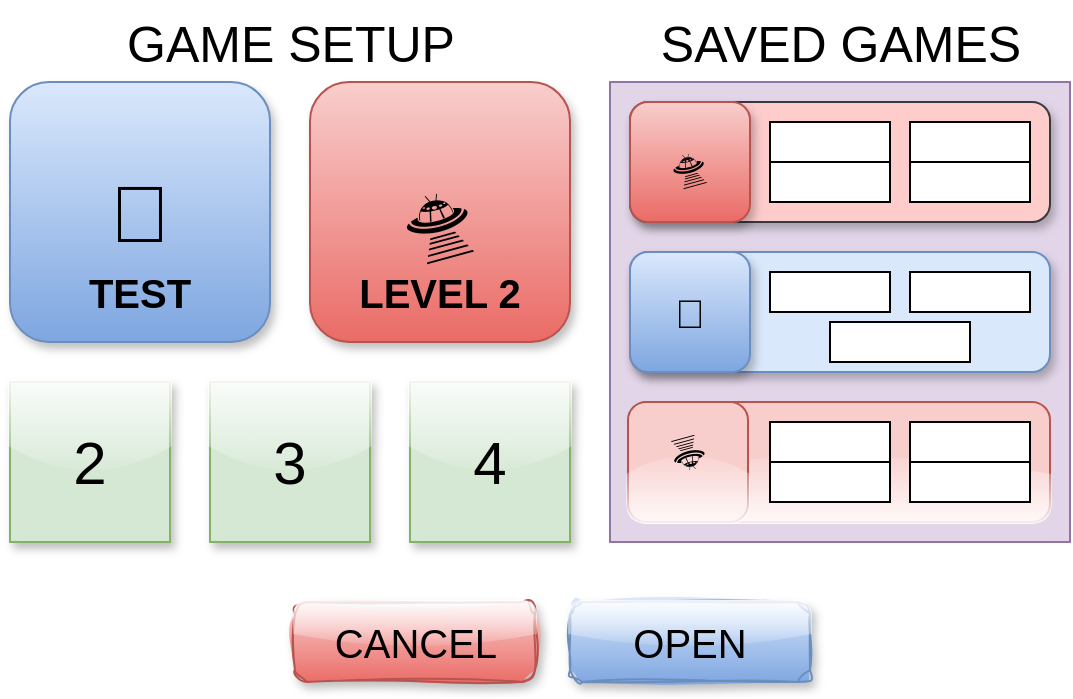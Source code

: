 <mxfile version="27.1.4">
  <diagram name="Page-1" id="g4EeZHsc9aeMXIE13Wvp">
    <mxGraphModel dx="1414" dy="786" grid="1" gridSize="10" guides="1" tooltips="1" connect="1" arrows="1" fold="1" page="1" pageScale="1" pageWidth="850" pageHeight="1100" math="0" shadow="0">
      <root>
        <mxCell id="0" />
        <mxCell id="1" parent="0" />
        <mxCell id="XUGjwPrpyfuRAn53oK7v-1" value="&lt;div&gt;🚀&lt;br&gt;&lt;/div&gt;" style="whiteSpace=wrap;html=1;aspect=fixed;rounded=1;shadow=1;glass=0;fillColor=#dae8fc;gradientColor=#7ea6e0;strokeColor=#6c8ebf;fontSize=40;" vertex="1" parent="1">
          <mxGeometry x="170" y="230" width="130" height="130" as="geometry" />
        </mxCell>
        <mxCell id="XUGjwPrpyfuRAn53oK7v-2" value="🛸" style="whiteSpace=wrap;html=1;aspect=fixed;rounded=1;shadow=1;glass=0;fillColor=#f8cecc;strokeColor=#b85450;gradientColor=#ea6b66;fontSize=40;" vertex="1" parent="1">
          <mxGeometry x="320" y="230" width="130" height="130" as="geometry" />
        </mxCell>
        <mxCell id="XUGjwPrpyfuRAn53oK7v-3" value="2" style="whiteSpace=wrap;html=1;aspect=fixed;shadow=1;glass=1;fontSize=30;fillColor=#d5e8d4;strokeColor=#82b366;" vertex="1" parent="1">
          <mxGeometry x="170" y="380" width="80" height="80" as="geometry" />
        </mxCell>
        <mxCell id="XUGjwPrpyfuRAn53oK7v-6" value="3" style="whiteSpace=wrap;html=1;aspect=fixed;shadow=1;glass=1;fontSize=30;fillColor=#d5e8d4;strokeColor=#82b366;" vertex="1" parent="1">
          <mxGeometry x="270" y="380" width="80" height="80" as="geometry" />
        </mxCell>
        <mxCell id="XUGjwPrpyfuRAn53oK7v-7" value="4" style="whiteSpace=wrap;html=1;aspect=fixed;shadow=1;glass=1;fontSize=30;fillColor=#d5e8d4;strokeColor=#82b366;" vertex="1" parent="1">
          <mxGeometry x="370" y="380" width="80" height="80" as="geometry" />
        </mxCell>
        <mxCell id="XUGjwPrpyfuRAn53oK7v-9" value="" style="whiteSpace=wrap;html=1;aspect=fixed;rounded=0;fillColor=#e1d5e7;strokeColor=#9673a6;" vertex="1" parent="1">
          <mxGeometry x="470" y="230" width="230" height="230" as="geometry" />
        </mxCell>
        <mxCell id="XUGjwPrpyfuRAn53oK7v-11" value="" style="rounded=1;whiteSpace=wrap;html=1;shadow=1;fillColor=#ffcccc;strokeColor=#36393d;" vertex="1" parent="1">
          <mxGeometry x="480" y="240" width="210" height="60" as="geometry" />
        </mxCell>
        <mxCell id="XUGjwPrpyfuRAn53oK7v-12" value="" style="rounded=1;whiteSpace=wrap;html=1;shadow=1;fillColor=#dae8fc;strokeColor=#6c8ebf;" vertex="1" parent="1">
          <mxGeometry x="480" y="315" width="210" height="60" as="geometry" />
        </mxCell>
        <mxCell id="XUGjwPrpyfuRAn53oK7v-13" value="" style="rounded=1;whiteSpace=wrap;html=1;glass=1;rotation=-180;shadow=0;fillColor=#f8cecc;strokeColor=#b85450;" vertex="1" parent="1">
          <mxGeometry x="480" y="390" width="210" height="60" as="geometry" />
        </mxCell>
        <mxCell id="XUGjwPrpyfuRAn53oK7v-14" value="🛸" style="whiteSpace=wrap;html=1;aspect=fixed;rounded=1;fillColor=#f8cecc;strokeColor=#b85450;gradientColor=#ea6b66;glass=0;shadow=1;fontSize=20;" vertex="1" parent="1">
          <mxGeometry x="480" y="240" width="60" height="60" as="geometry" />
        </mxCell>
        <mxCell id="XUGjwPrpyfuRAn53oK7v-15" value="&lt;div&gt;🚀&lt;br&gt;&lt;/div&gt;" style="whiteSpace=wrap;html=1;aspect=fixed;rounded=1;shadow=1;fillColor=#dae8fc;gradientColor=#7ea6e0;strokeColor=#6c8ebf;fontSize=20;" vertex="1" parent="1">
          <mxGeometry x="480" y="315" width="60" height="60" as="geometry" />
        </mxCell>
        <mxCell id="XUGjwPrpyfuRAn53oK7v-16" value="🛸" style="whiteSpace=wrap;html=1;aspect=fixed;rounded=1;shadow=0;glass=1;rotation=-180;fillColor=#f8cecc;strokeColor=#b85450;fontSize=20;horizontal=1;" vertex="1" parent="1">
          <mxGeometry x="479" y="390" width="60" height="60" as="geometry" />
        </mxCell>
        <mxCell id="XUGjwPrpyfuRAn53oK7v-17" value="TEST" style="rounded=1;whiteSpace=wrap;html=1;labelBackgroundColor=none;fontColor=light-dark(#000000,#FFFFFF);fontStyle=1;fontSize=20;opacity=0;" vertex="1" parent="1">
          <mxGeometry x="175" y="320" width="120" height="30" as="geometry" />
        </mxCell>
        <mxCell id="XUGjwPrpyfuRAn53oK7v-18" value="LEVEL 2" style="rounded=1;whiteSpace=wrap;html=1;labelBackgroundColor=none;fontColor=light-dark(#000000,#FFFFFF);fontStyle=1;fontSize=20;opacity=0;" vertex="1" parent="1">
          <mxGeometry x="325" y="320" width="120" height="30" as="geometry" />
        </mxCell>
        <mxCell id="XUGjwPrpyfuRAn53oK7v-19" value="" style="rounded=0;whiteSpace=wrap;html=1;" vertex="1" parent="1">
          <mxGeometry x="550" y="250" width="60" height="20" as="geometry" />
        </mxCell>
        <mxCell id="XUGjwPrpyfuRAn53oK7v-20" value="" style="rounded=0;whiteSpace=wrap;html=1;" vertex="1" parent="1">
          <mxGeometry x="550" y="270" width="60" height="20" as="geometry" />
        </mxCell>
        <mxCell id="XUGjwPrpyfuRAn53oK7v-21" value="" style="rounded=0;whiteSpace=wrap;html=1;" vertex="1" parent="1">
          <mxGeometry x="620" y="250" width="60" height="20" as="geometry" />
        </mxCell>
        <mxCell id="XUGjwPrpyfuRAn53oK7v-22" value="" style="rounded=0;whiteSpace=wrap;html=1;" vertex="1" parent="1">
          <mxGeometry x="620" y="270" width="60" height="20" as="geometry" />
        </mxCell>
        <mxCell id="XUGjwPrpyfuRAn53oK7v-23" value="" style="rounded=0;whiteSpace=wrap;html=1;" vertex="1" parent="1">
          <mxGeometry x="550" y="325" width="60" height="20" as="geometry" />
        </mxCell>
        <mxCell id="XUGjwPrpyfuRAn53oK7v-24" value="" style="rounded=0;whiteSpace=wrap;html=1;" vertex="1" parent="1">
          <mxGeometry x="620" y="325" width="60" height="20" as="geometry" />
        </mxCell>
        <mxCell id="XUGjwPrpyfuRAn53oK7v-25" value="" style="rounded=0;whiteSpace=wrap;html=1;" vertex="1" parent="1">
          <mxGeometry x="580" y="350" width="70" height="20" as="geometry" />
        </mxCell>
        <mxCell id="XUGjwPrpyfuRAn53oK7v-26" value="" style="rounded=0;whiteSpace=wrap;html=1;" vertex="1" parent="1">
          <mxGeometry x="550" y="400" width="60" height="20" as="geometry" />
        </mxCell>
        <mxCell id="XUGjwPrpyfuRAn53oK7v-27" value="" style="rounded=0;whiteSpace=wrap;html=1;" vertex="1" parent="1">
          <mxGeometry x="620" y="400" width="60" height="20" as="geometry" />
        </mxCell>
        <mxCell id="XUGjwPrpyfuRAn53oK7v-28" value="" style="rounded=0;whiteSpace=wrap;html=1;" vertex="1" parent="1">
          <mxGeometry x="550" y="420" width="60" height="20" as="geometry" />
        </mxCell>
        <mxCell id="XUGjwPrpyfuRAn53oK7v-29" value="" style="rounded=0;whiteSpace=wrap;html=1;" vertex="1" parent="1">
          <mxGeometry x="620" y="420" width="60" height="20" as="geometry" />
        </mxCell>
        <mxCell id="XUGjwPrpyfuRAn53oK7v-30" value="GAME SETUP" style="rounded=0;whiteSpace=wrap;html=1;fontSize=25;opacity=0;" vertex="1" parent="1">
          <mxGeometry x="187.5" y="190" width="245" height="40" as="geometry" />
        </mxCell>
        <mxCell id="XUGjwPrpyfuRAn53oK7v-31" value="SAVED GAMES" style="rounded=0;whiteSpace=wrap;html=1;fontSize=25;opacity=0;" vertex="1" parent="1">
          <mxGeometry x="480" y="190" width="211" height="40" as="geometry" />
        </mxCell>
        <mxCell id="XUGjwPrpyfuRAn53oK7v-32" value="&lt;font style=&quot;font-size: 20px;&quot;&gt;CANCEL&lt;/font&gt;" style="rounded=1;whiteSpace=wrap;html=1;fillColor=#f8cecc;strokeColor=#b85450;gradientColor=#ea6b66;glass=1;sketch=1;curveFitting=1;jiggle=2;shadow=1;" vertex="1" parent="1">
          <mxGeometry x="312.5" y="490" width="120" height="40" as="geometry" />
        </mxCell>
        <mxCell id="XUGjwPrpyfuRAn53oK7v-33" value="&lt;font style=&quot;font-size: 20px;&quot;&gt;OPEN&lt;/font&gt;" style="rounded=1;whiteSpace=wrap;html=1;glass=1;sketch=1;curveFitting=1;jiggle=2;shadow=1;fillColor=#dae8fc;strokeColor=#6c8ebf;gradientColor=#7ea6e0;" vertex="1" parent="1">
          <mxGeometry x="450" y="490" width="120" height="40" as="geometry" />
        </mxCell>
      </root>
    </mxGraphModel>
  </diagram>
</mxfile>
